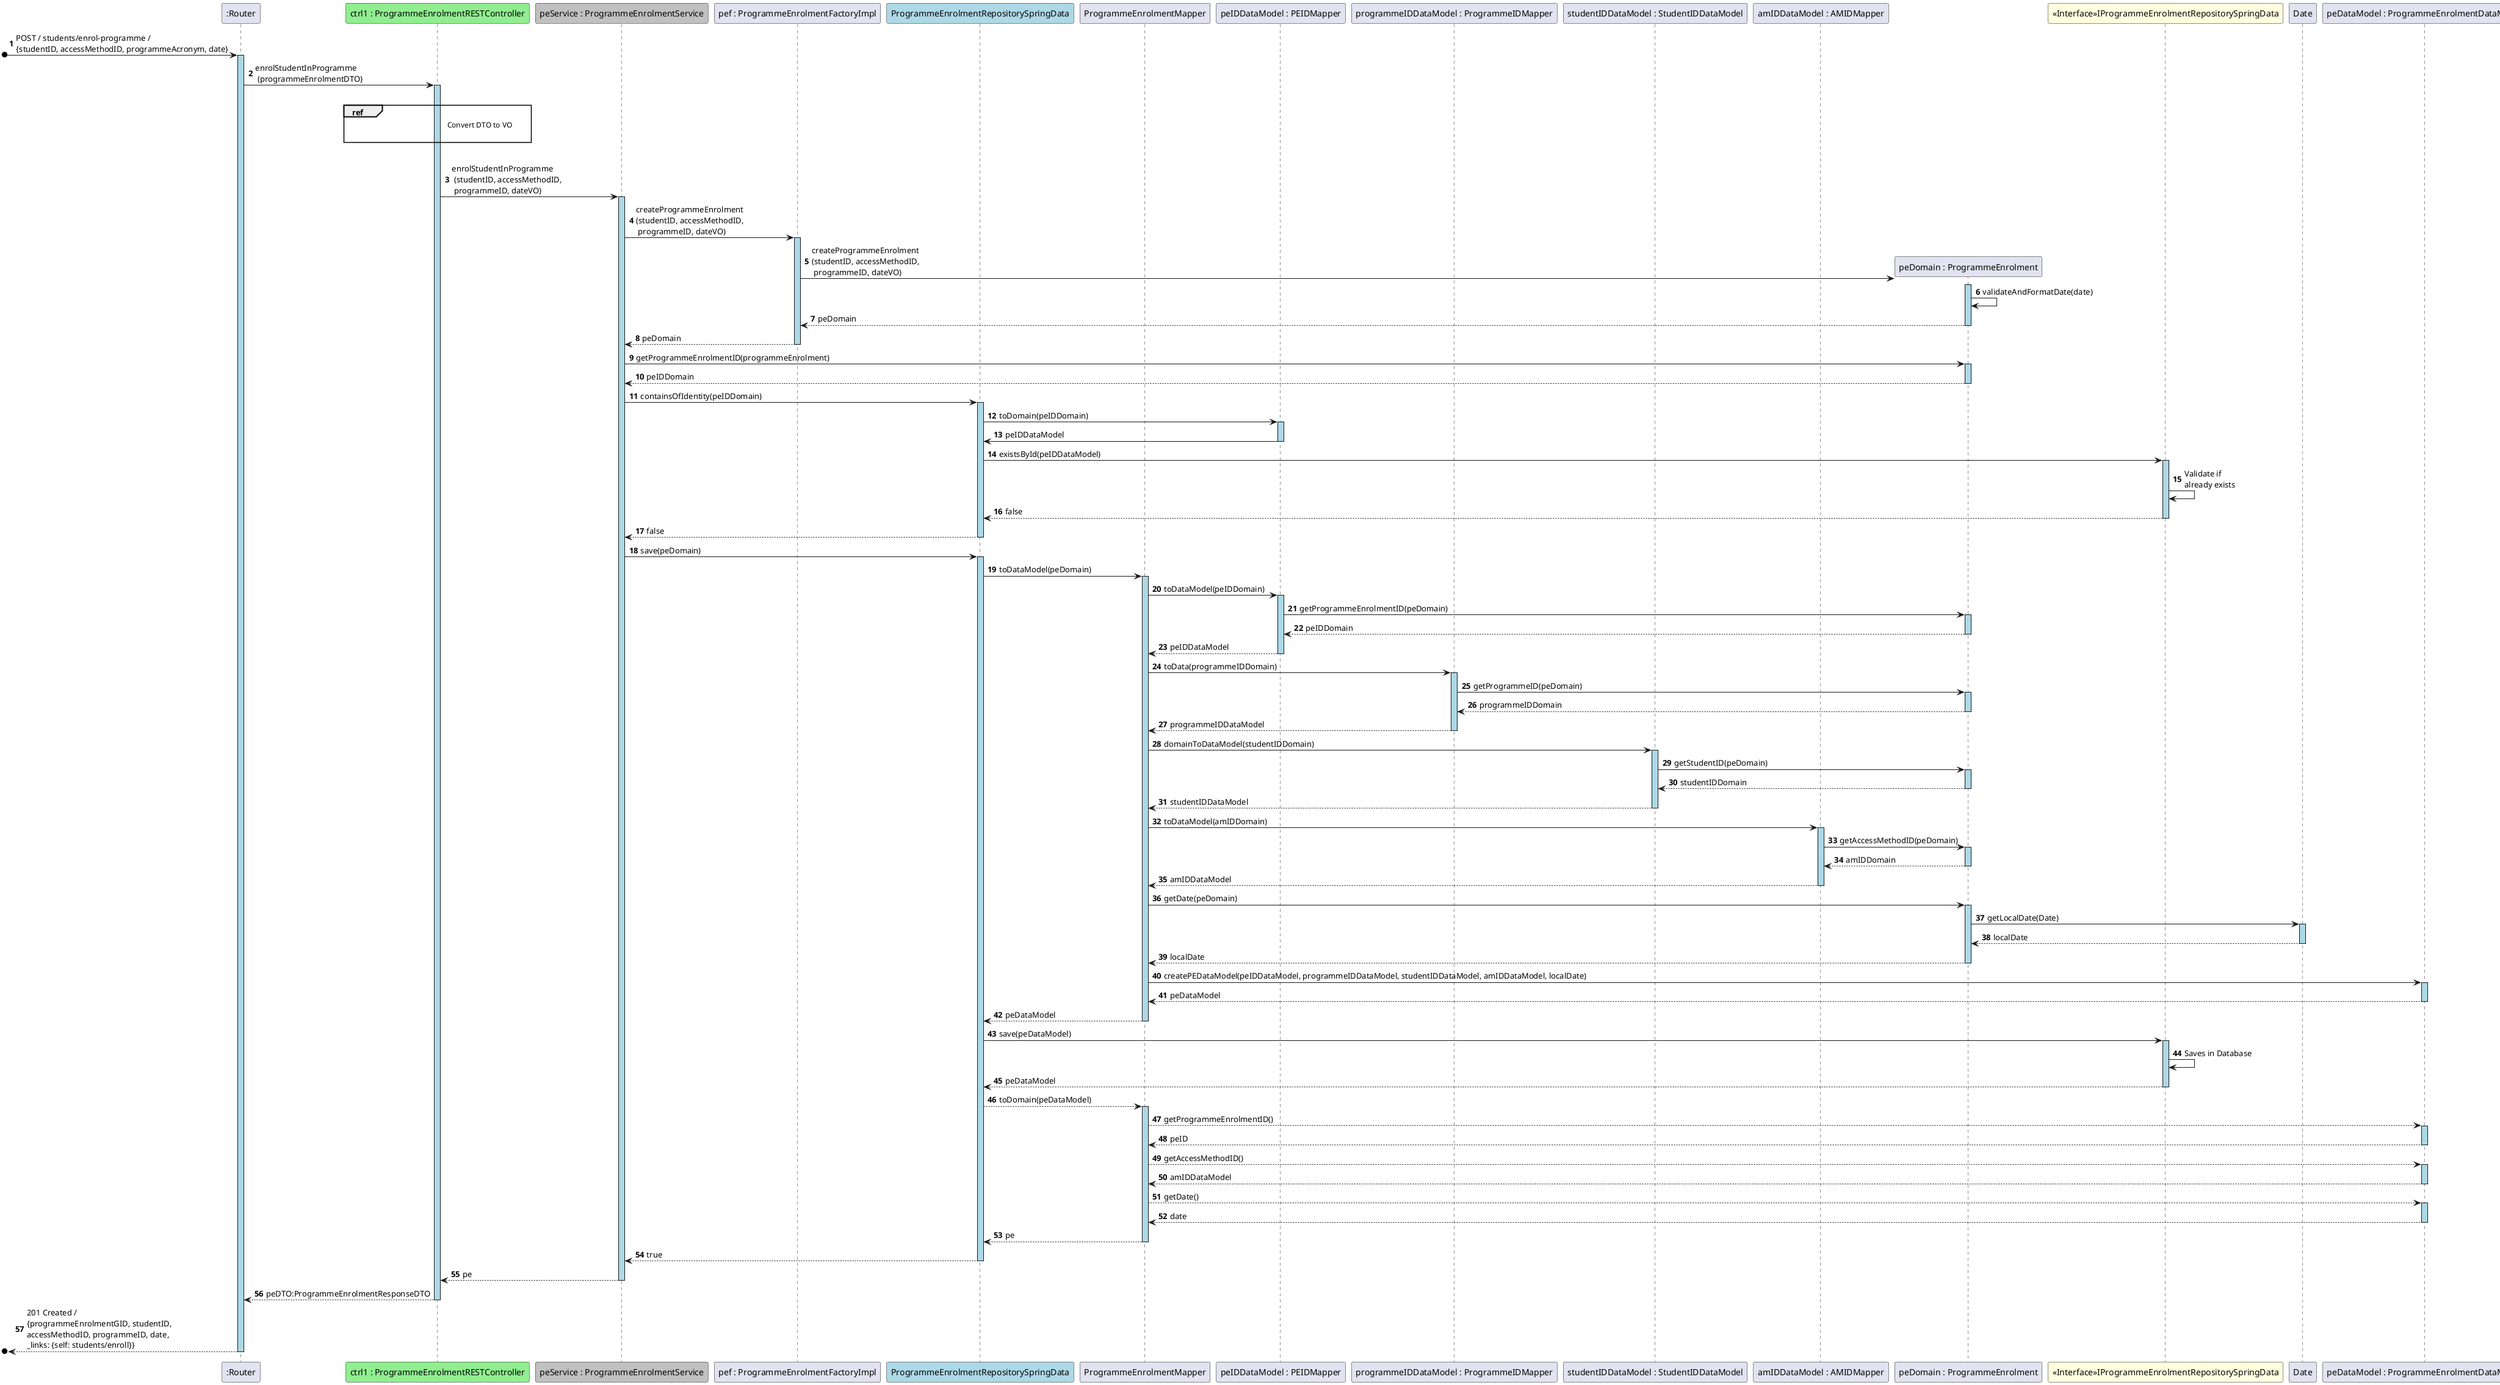 @startuml
skinparam sequenceLifeLineBackgroundColor lightblue
autonumber

participant ":Router" as RO
participant "ctrl1 : ProgrammeEnrolmentRESTController" as CTRL #lightgreen
participant "peService : ProgrammeEnrolmentService" as PEService #silver
participant "pef : ProgrammeEnrolmentFactoryImpl" as PEFactory
participant "ProgrammeEnrolmentRepositorySpringData" as ProgrammeEnrolmentRepo #lightblue
participant "ProgrammeEnrolmentMapper" as PEMapper
participant "peIDDataModel : PEIDMapper" as PEIDMapper
participant "programmeIDDataModel : ProgrammeIDMapper" as ProgrammeIDMapper
participant "studentIDDataModel : StudentIDDataModel" as StudentIDMapper
participant "amIDDataModel : AMIDMapper" as AMIDMapper
participant "peDomain : ProgrammeEnrolment" as ProgrammeEnrolment
participant "<<Interface>>IProgrammeEnrolmentRepositorySpringData" as IPERepoSpringData #lightyellow
participant Date
participant "peDataModel : ProgrammeEnrolmentDataModel" as PEDataModel


[o-> RO ++: POST / students/enrol-programme /\n{studentID, accessMethodID, programmeAcronym, date}\t
RO -> CTRL++: enrolStudentInProgramme \n (programmeEnrolmentDTO)
|||
ref over CTRL
    \t \t \t \t \t \t Convert DTO to VO \t

end ref
|||
CTRL -> PEService : enrolStudentInProgramme \n (studentID, accessMethodID,\n programmeID, dateVO)
activate PEService


PEService -> PEFactory: createProgrammeEnrolment\n(studentID, accessMethodID,\n programmeID, dateVO)
activate PEFactory
PEFactory -> ProgrammeEnrolment**: createProgrammeEnrolment\n(studentID, accessMethodID,\n programmeID, dateVO)

activate ProgrammeEnrolment
ProgrammeEnrolment -> ProgrammeEnrolment : validateAndFormatDate(date)
ProgrammeEnrolment --> PEFactory: peDomain
deactivate ProgrammeEnrolment

PEFactory --> PEService: peDomain
deactivate PEFactory

PEService -> ProgrammeEnrolment : getProgrammeEnrolmentID(programmeEnrolment)
activate ProgrammeEnrolment
ProgrammeEnrolment --> PEService : peIDDomain
deactivate ProgrammeEnrolment

PEService -> ProgrammeEnrolmentRepo : containsOfIdentity(peIDDomain)
activate ProgrammeEnrolmentRepo
ProgrammeEnrolmentRepo -> PEIDMapper : toDomain(peIDDomain)
activate PEIDMapper
PEIDMapper -> ProgrammeEnrolmentRepo : peIDDataModel
deactivate PEIDMapper
ProgrammeEnrolmentRepo -> IPERepoSpringData : existsById(peIDDataModel)
activate IPERepoSpringData
IPERepoSpringData -> IPERepoSpringData : Validate if\nalready exists

ProgrammeEnrolmentRepo <-- IPERepoSpringData : false
deactivate IPERepoSpringData
PEService <-- ProgrammeEnrolmentRepo : false
deactivate ProgrammeEnrolmentRepo

PEService -> ProgrammeEnrolmentRepo : save(peDomain)
activate ProgrammeEnrolmentRepo

ProgrammeEnrolmentRepo -> PEMapper : toDataModel(peDomain)
activate PEMapper
PEMapper -> PEIDMapper : toDataModel(peIDDomain)
activate PEIDMapper
PEIDMapper -> ProgrammeEnrolment : getProgrammeEnrolmentID(peDomain)
activate ProgrammeEnrolment
ProgrammeEnrolment --> PEIDMapper : peIDDomain
deactivate ProgrammeEnrolment
PEIDMapper --> PEMapper : peIDDataModel
deactivate PEIDMapper

PEMapper -> ProgrammeIDMapper : toData(programmeIDDomain)
activate ProgrammeIDMapper
ProgrammeIDMapper -> ProgrammeEnrolment : getProgrammeID(peDomain)
activate ProgrammeEnrolment
ProgrammeEnrolment --> ProgrammeIDMapper : programmeIDDomain
deactivate ProgrammeEnrolment
ProgrammeIDMapper --> PEMapper : programmeIDDataModel
deactivate ProgrammeIDMapper

PEMapper -> StudentIDMapper : domainToDataModel(studentIDDomain)
activate StudentIDMapper
StudentIDMapper -> ProgrammeEnrolment : getStudentID(peDomain)
activate ProgrammeEnrolment
ProgrammeEnrolment --> StudentIDMapper : studentIDDomain
deactivate ProgrammeEnrolment
StudentIDMapper --> PEMapper : studentIDDataModel
deactivate StudentIDMapper

PEMapper -> AMIDMapper : toDataModel(amIDDomain)
activate AMIDMapper
AMIDMapper -> ProgrammeEnrolment : getAccessMethodID(peDomain)
activate ProgrammeEnrolment
ProgrammeEnrolment --> AMIDMapper : amIDDomain
deactivate ProgrammeEnrolment
AMIDMapper --> PEMapper : amIDDataModel
deactivate AMIDMapper

PEMapper -> ProgrammeEnrolment : getDate(peDomain)
activate ProgrammeEnrolment
ProgrammeEnrolment -> Date : getLocalDate(Date)
activate Date
Date --> ProgrammeEnrolment : localDate
deactivate Date
ProgrammeEnrolment --> PEMapper : localDate
deactivate ProgrammeEnrolment

PEMapper -> PEDataModel : createPEDataModel(peIDDataModel, programmeIDDataModel, studentIDDataModel, amIDDataModel, localDate)
activate PEDataModel
PEDataModel --> PEMapper : peDataModel
deactivate PEDataModel
PEMapper --> ProgrammeEnrolmentRepo : peDataModel
deactivate PEMapper

ProgrammeEnrolmentRepo -> IPERepoSpringData : save(peDataModel)
activate IPERepoSpringData
IPERepoSpringData -> IPERepoSpringData : Saves in Database
IPERepoSpringData --> ProgrammeEnrolmentRepo : peDataModel
deactivate IPERepoSpringData

ProgrammeEnrolmentRepo --> PEMapper : toDomain(peDataModel)
activate PEMapper

PEMapper --> PEDataModel : getProgrammeEnrolmentID()
activate PEDataModel
PEDataModel --> PEMapper : peID
deactivate PEDataModel

PEMapper --> PEDataModel : getAccessMethodID()
activate PEDataModel
PEDataModel --> PEMapper : amIDDataModel
deactivate PEDataModel

PEMapper --> PEDataModel : getDate()
activate PEDataModel
PEDataModel --> PEMapper : date
deactivate PEDataModel

PEMapper --> ProgrammeEnrolmentRepo : pe
deactivate PEMapper

ProgrammeEnrolmentRepo --> PEService: true
deactivate ProgrammeEnrolmentRepo


PEService --> CTRL : pe
deactivate PEService

CTRL --> RO : peDTO:ProgrammeEnrolmentResponseDTO
deactivate CTRL
[o<-- RO --:201 Created /\n{programmeEnrolmentGID, studentID,\naccessMethodID, programmeID, date,\n_links: {self: students/enroll}}

@enduml